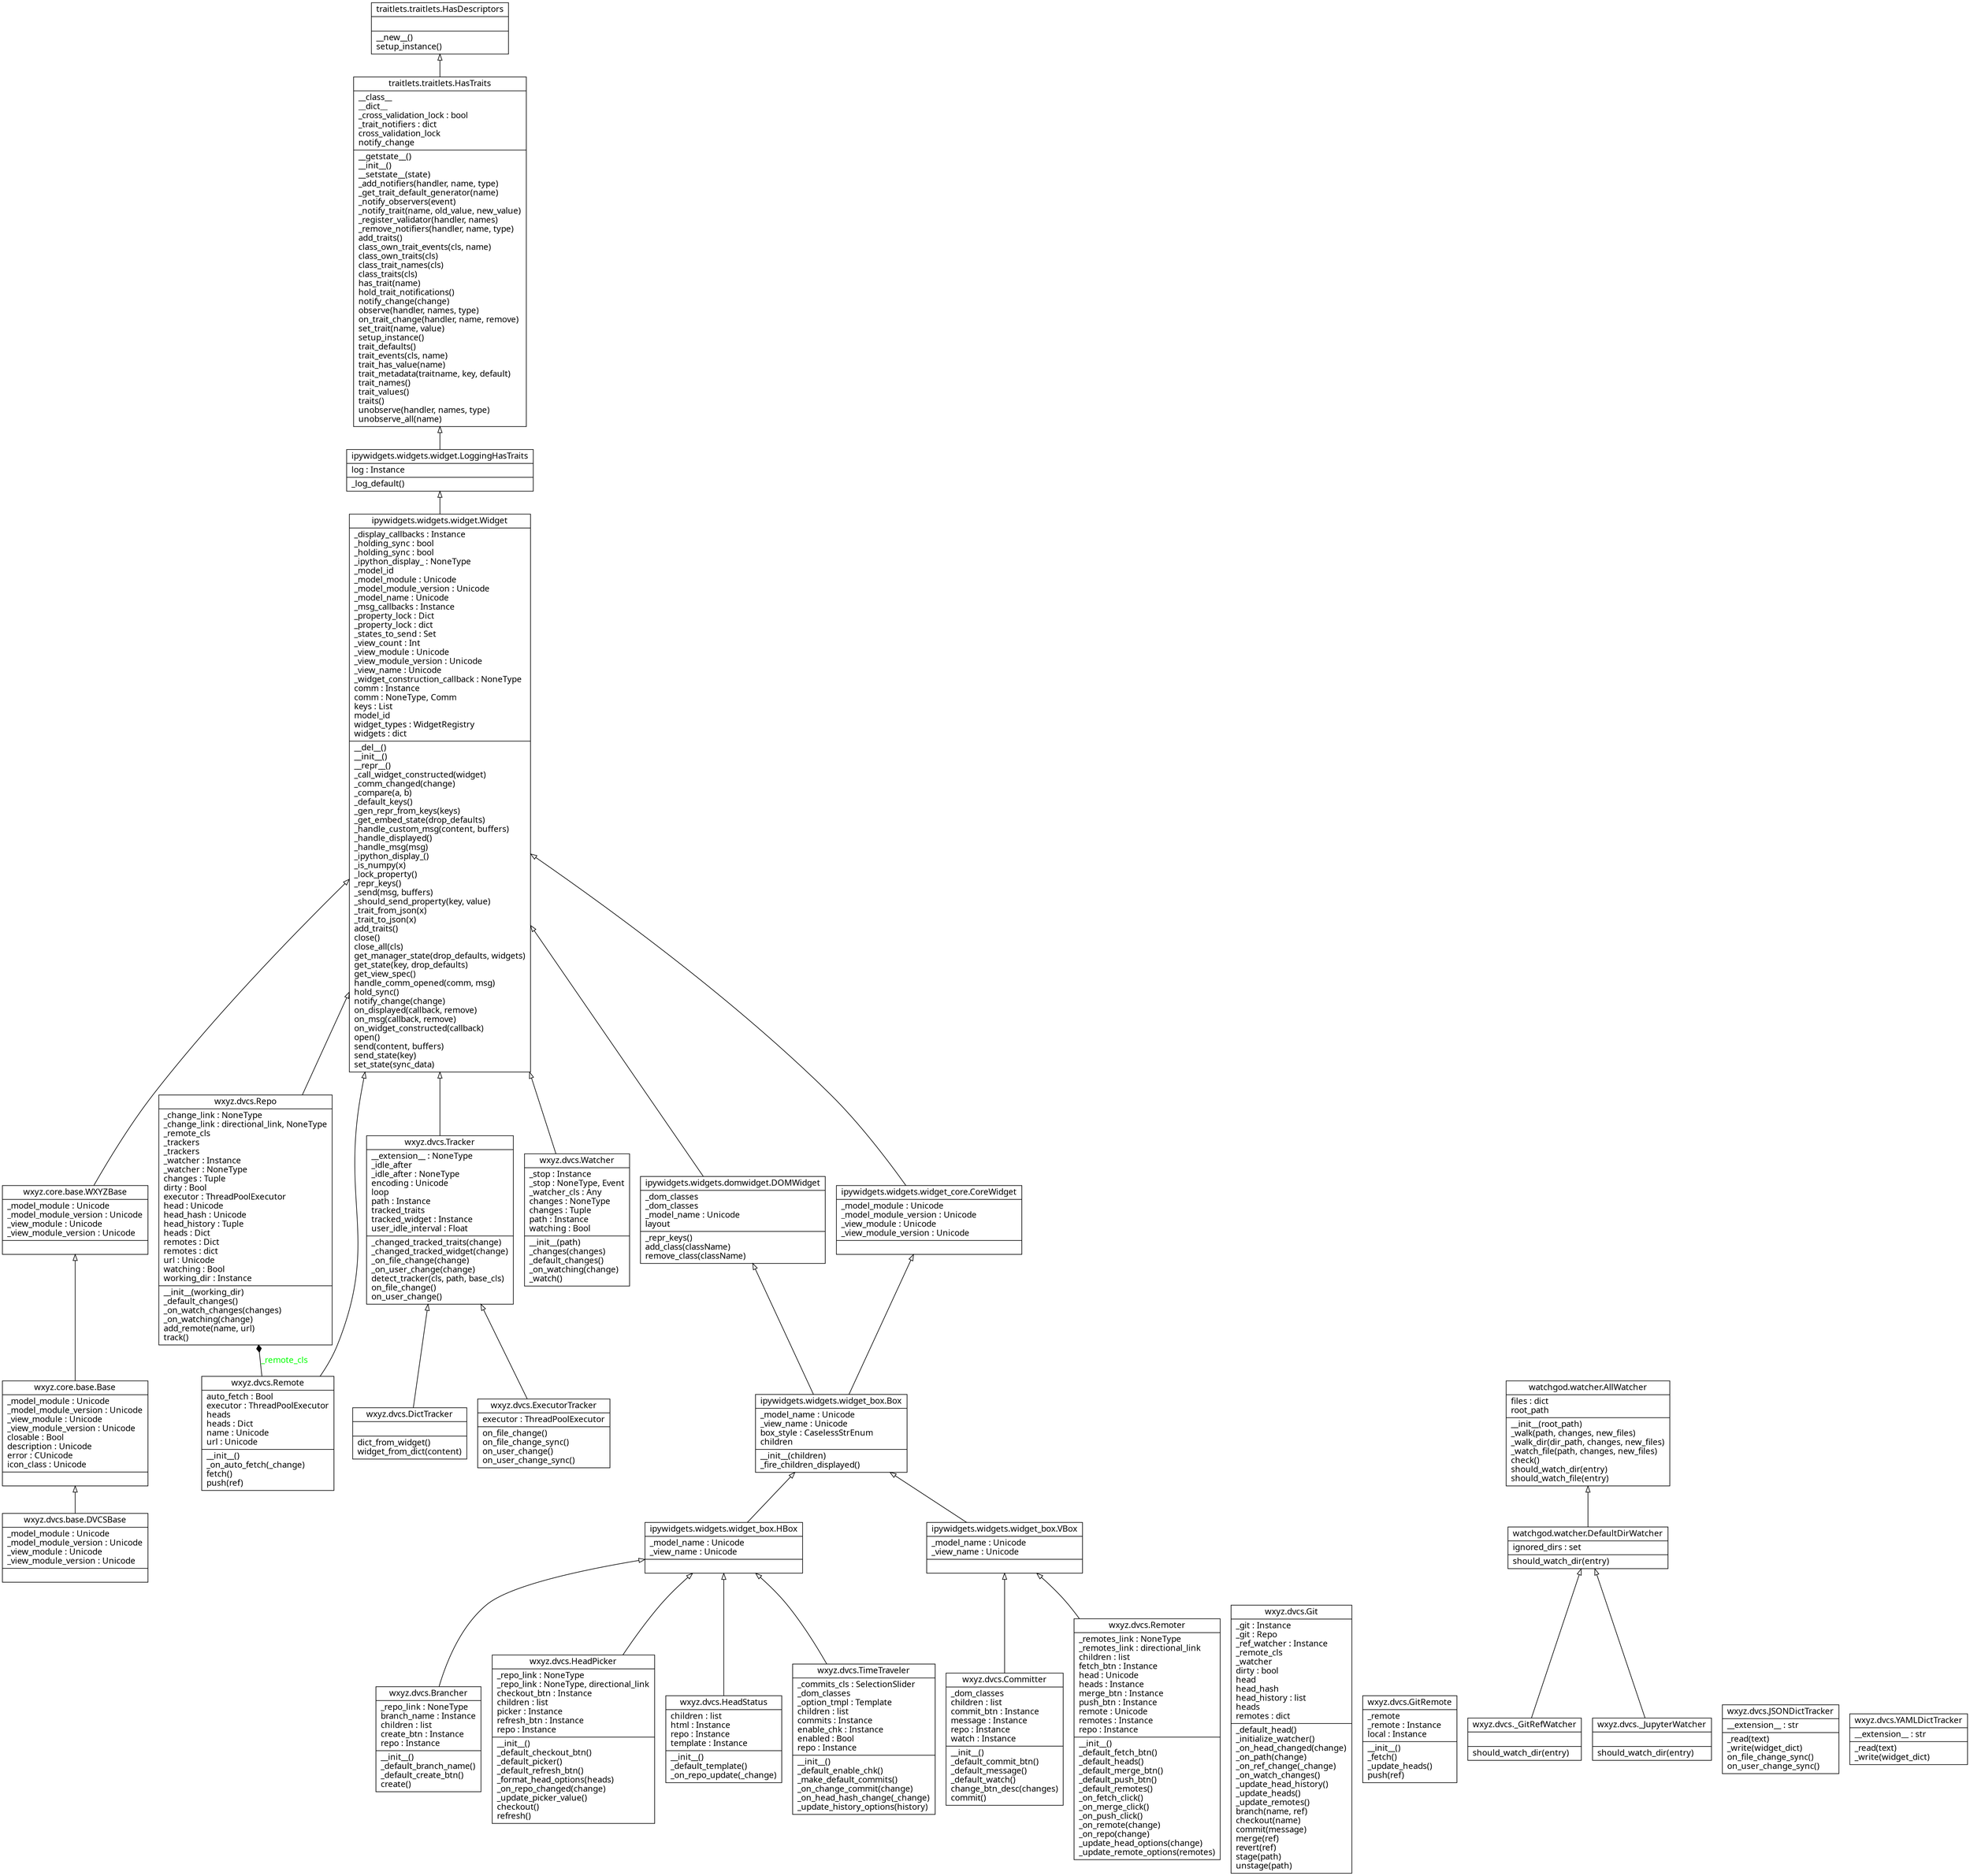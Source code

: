digraph "classes_dvcs" {

            graph [fontname = "sans-serif"];
            node [fontname = "sans-serif"];
            edge [fontname = "sans-serif"];
            
charset="utf-8"
rankdir=BT
"0" [label="{wxyz.dvcs.base.DVCSBase|_model_module : Unicode\l_model_module_version : Unicode\l_view_module : Unicode\l_view_module_version : Unicode\l|}", shape="record"];
"1" [label="{wxyz.dvcs.Remote|auto_fetch : Bool\lexecutor : ThreadPoolExecutor\lheads\lheads : Dict\lname : Unicode\lurl : Unicode\l|__init__()\l_on_auto_fetch(_change)\lfetch()\lpush(ref)\l}", shape="record"];
"2" [label="{wxyz.dvcs.Repo|_change_link : NoneType\l_change_link : directional_link, NoneType\l_remote_cls\l_trackers\l_trackers\l_watcher : Instance\l_watcher : NoneType\lchanges : Tuple\ldirty : Bool\lexecutor : ThreadPoolExecutor\lhead : Unicode\lhead_hash : Unicode\lhead_history : Tuple\lheads : Dict\lremotes : Dict\lremotes : dict\lurl : Unicode\lwatching : Bool\lworking_dir : Instance\l|__init__(working_dir)\l_default_changes()\l_on_watch_changes(changes)\l_on_watching(change)\ladd_remote(name, url)\ltrack()\l}", shape="record"];
"3" [label="{wxyz.dvcs.Git|_git : Instance\l_git : Repo\l_ref_watcher : Instance\l_remote_cls\l_watcher\ldirty : bool\lhead\lhead_hash\lhead_history : list\lheads\lremotes : dict\l|_default_head()\l_initialize_watcher()\l_on_head_changed(change)\l_on_path(change)\l_on_ref_change(_change)\l_on_watch_changes()\l_update_head_history()\l_update_heads()\l_update_remotes()\lbranch(name, ref)\lcheckout(name)\lcommit(message)\lmerge(ref)\lrevert(ref)\lstage(path)\lunstage(path)\l}", shape="record"];
"4" [label="{wxyz.dvcs.GitRemote|_remote\l_remote : Instance\llocal : Instance\l|__init__()\l_fetch()\l_update_heads()\lpush(ref)\l}", shape="record"];
"5" [label="{wxyz.dvcs._GitRefWatcher|\l|should_watch_dir(entry)\l}", shape="record"];
"6" [label="{wxyz.dvcs.Committer|_dom_classes\lchildren : list\lcommit_btn : Instance\lmessage : Instance\lrepo : Instance\lwatch : Instance\l|__init__()\l_default_commit_btn()\l_default_message()\l_default_watch()\lchange_btn_desc(changes)\lcommit()\l}", shape="record"];
"7" [label="{wxyz.dvcs.Brancher|_repo_link : NoneType\lbranch_name : Instance\lchildren : list\lcreate_btn : Instance\lrepo : Instance\l|__init__()\l_default_branch_name()\l_default_create_btn()\lcreate()\l}", shape="record"];
"8" [label="{wxyz.dvcs.HeadPicker|_repo_link : NoneType\l_repo_link : NoneType, directional_link\lcheckout_btn : Instance\lchildren : list\lpicker : Instance\lrefresh_btn : Instance\lrepo : Instance\l|__init__()\l_default_checkout_btn()\l_default_picker()\l_default_refresh_btn()\l_format_head_options(heads)\l_on_repo_changed(change)\l_update_picker_value()\lcheckout()\lrefresh()\l}", shape="record"];
"9" [label="{wxyz.dvcs.HeadStatus|children : list\lhtml : Instance\lrepo : Instance\ltemplate : Instance\l|__init__()\l_default_template()\l_on_repo_update(_change)\l}", shape="record"];
"10" [label="{wxyz.dvcs.Remoter|_remotes_link : NoneType\l_remotes_link : directional_link\lchildren : list\lfetch_btn : Instance\lhead : Unicode\lheads : Instance\lmerge_btn : Instance\lpush_btn : Instance\lremote : Unicode\lremotes : Instance\lrepo : Instance\l|__init__()\l_default_fetch_btn()\l_default_heads()\l_default_merge_btn()\l_default_push_btn()\l_default_remotes()\l_on_fetch_click()\l_on_merge_click()\l_on_push_click()\l_on_remote(change)\l_on_repo(change)\l_update_head_options(change)\l_update_remote_options(remotes)\l}", shape="record"];
"11" [label="{wxyz.dvcs.TimeTraveler|_commits_cls : SelectionSlider\l_dom_classes\l_option_tmpl : Template\lchildren : list\lcommits : Instance\lenable_chk : Instance\lenabled : Bool\lrepo : Instance\l|__init__()\l_default_enable_chk()\l_make_default_commits()\l_on_change_commit(change)\l_on_head_hash_change(_change)\l_update_history_options(history)\l}", shape="record"];
"12" [label="{wxyz.dvcs.DictTracker|\l|dict_from_widget()\lwidget_from_dict(content)\l}", shape="record"];
"13" [label="{wxyz.dvcs.ExecutorTracker|executor : ThreadPoolExecutor\l|on_file_change()\lon_file_change_sync()\lon_user_change()\lon_user_change_sync()\l}", shape="record"];
"14" [label="{wxyz.dvcs.Tracker|__extension__ : NoneType\l_idle_after\l_idle_after : NoneType\lencoding : Unicode\lloop\lpath : Instance\ltracked_traits\ltracked_widget : Instance\luser_idle_interval : Float\l|_changed_tracked_traits(change)\l_changed_tracked_widget(change)\l_on_file_change(change)\l_on_user_change(change)\ldetect_tracker(cls, path, base_cls)\lon_file_change()\lon_user_change()\l}", shape="record"];
"15" [label="{wxyz.dvcs.JSONDictTracker|__extension__ : str\l|_read(text)\l_write(widget_dict)\lon_file_change_sync()\lon_user_change_sync()\l}", shape="record"];
"16" [label="{wxyz.dvcs.YAMLDictTracker|__extension__ : str\l|_read(text)\l_write(widget_dict)\l}", shape="record"];
"17" [label="{wxyz.dvcs.Watcher|_stop : Instance\l_stop : NoneType, Event\l_watcher_cls : Any\lchanges : NoneType\lchanges : Tuple\lpath : Instance\lwatching : Bool\l|__init__(path)\l_changes(changes)\l_default_changes()\l_on_watching(change)\l_watch()\l}", shape="record"];
"18" [label="{wxyz.dvcs._JupyterWatcher|\l|should_watch_dir(entry)\l}", shape="record"];
"19" [label="{ipywidgets.widgets.domwidget.DOMWidget|_dom_classes\l_dom_classes\l_model_name : Unicode\llayout\l|_repr_keys()\ladd_class(className)\lremove_class(className)\l}", shape="record"];
"20" [label="{ipywidgets.widgets.widget.LoggingHasTraits|log : Instance\l|_log_default()\l}", shape="record"];
"21" [label="{ipywidgets.widgets.widget.Widget|_display_callbacks : Instance\l_holding_sync : bool\l_holding_sync : bool\l_ipython_display_ : NoneType\l_model_id\l_model_module : Unicode\l_model_module_version : Unicode\l_model_name : Unicode\l_msg_callbacks : Instance\l_property_lock : Dict\l_property_lock : dict\l_states_to_send : Set\l_view_count : Int\l_view_module : Unicode\l_view_module_version : Unicode\l_view_name : Unicode\l_widget_construction_callback : NoneType\lcomm : Instance\lcomm : NoneType, Comm\lkeys : List\lmodel_id\lwidget_types : WidgetRegistry\lwidgets : dict\l|__del__()\l__init__()\l__repr__()\l_call_widget_constructed(widget)\l_comm_changed(change)\l_compare(a, b)\l_default_keys()\l_gen_repr_from_keys(keys)\l_get_embed_state(drop_defaults)\l_handle_custom_msg(content, buffers)\l_handle_displayed()\l_handle_msg(msg)\l_ipython_display_()\l_is_numpy(x)\l_lock_property()\l_repr_keys()\l_send(msg, buffers)\l_should_send_property(key, value)\l_trait_from_json(x)\l_trait_to_json(x)\ladd_traits()\lclose()\lclose_all(cls)\lget_manager_state(drop_defaults, widgets)\lget_state(key, drop_defaults)\lget_view_spec()\lhandle_comm_opened(comm, msg)\lhold_sync()\lnotify_change(change)\lon_displayed(callback, remove)\lon_msg(callback, remove)\lon_widget_constructed(callback)\lopen()\lsend(content, buffers)\lsend_state(key)\lset_state(sync_data)\l}", shape="record"];
"22" [label="{ipywidgets.widgets.widget_box.Box|_model_name : Unicode\l_view_name : Unicode\lbox_style : CaselessStrEnum\lchildren\l|__init__(children)\l_fire_children_displayed()\l}", shape="record"];
"23" [label="{ipywidgets.widgets.widget_box.HBox|_model_name : Unicode\l_view_name : Unicode\l|}", shape="record"];
"24" [label="{ipywidgets.widgets.widget_box.VBox|_model_name : Unicode\l_view_name : Unicode\l|}", shape="record"];
"25" [label="{ipywidgets.widgets.widget_core.CoreWidget|_model_module : Unicode\l_model_module_version : Unicode\l_view_module : Unicode\l_view_module_version : Unicode\l|}", shape="record"];
"26" [label="{traitlets.traitlets.HasDescriptors|\l|__new__()\lsetup_instance()\l}", shape="record"];
"27" [label="{traitlets.traitlets.HasTraits|__class__\l__dict__\l_cross_validation_lock : bool\l_trait_notifiers : dict\lcross_validation_lock\lnotify_change\l|__getstate__()\l__init__()\l__setstate__(state)\l_add_notifiers(handler, name, type)\l_get_trait_default_generator(name)\l_notify_observers(event)\l_notify_trait(name, old_value, new_value)\l_register_validator(handler, names)\l_remove_notifiers(handler, name, type)\ladd_traits()\lclass_own_trait_events(cls, name)\lclass_own_traits(cls)\lclass_trait_names(cls)\lclass_traits(cls)\lhas_trait(name)\lhold_trait_notifications()\lnotify_change(change)\lobserve(handler, names, type)\lon_trait_change(handler, name, remove)\lset_trait(name, value)\lsetup_instance()\ltrait_defaults()\ltrait_events(cls, name)\ltrait_has_value(name)\ltrait_metadata(traitname, key, default)\ltrait_names()\ltrait_values()\ltraits()\lunobserve(handler, names, type)\lunobserve_all(name)\l}", shape="record"];
"28" [label="{watchgod.watcher.AllWatcher|files : dict\lroot_path\l|__init__(root_path)\l_walk(path, changes, new_files)\l_walk_dir(dir_path, changes, new_files)\l_watch_file(path, changes, new_files)\lcheck()\lshould_watch_dir(entry)\lshould_watch_file(entry)\l}", shape="record"];
"29" [label="{watchgod.watcher.DefaultDirWatcher|ignored_dirs : set\l|should_watch_dir(entry)\l}", shape="record"];
"30" [label="{wxyz.core.base.Base|_model_module : Unicode\l_model_module_version : Unicode\l_view_module : Unicode\l_view_module_version : Unicode\lclosable : Bool\ldescription : Unicode\lerror : CUnicode\licon_class : Unicode\l|}", shape="record"];
"31" [label="{wxyz.core.base.WXYZBase|_model_module : Unicode\l_model_module_version : Unicode\l_view_module : Unicode\l_view_module_version : Unicode\l|}", shape="record"];
"0" -> "30" [arrowhead="empty", arrowtail="none"];
"1" -> "21" [arrowhead="empty", arrowtail="none"];
"2" -> "21" [arrowhead="empty", arrowtail="none"];
"5" -> "29" [arrowhead="empty", arrowtail="none"];
"6" -> "24" [arrowhead="empty", arrowtail="none"];
"7" -> "23" [arrowhead="empty", arrowtail="none"];
"8" -> "23" [arrowhead="empty", arrowtail="none"];
"9" -> "23" [arrowhead="empty", arrowtail="none"];
"10" -> "24" [arrowhead="empty", arrowtail="none"];
"11" -> "23" [arrowhead="empty", arrowtail="none"];
"12" -> "14" [arrowhead="empty", arrowtail="none"];
"13" -> "14" [arrowhead="empty", arrowtail="none"];
"14" -> "21" [arrowhead="empty", arrowtail="none"];
"17" -> "21" [arrowhead="empty", arrowtail="none"];
"18" -> "29" [arrowhead="empty", arrowtail="none"];
"19" -> "21" [arrowhead="empty", arrowtail="none"];
"20" -> "27" [arrowhead="empty", arrowtail="none"];
"21" -> "20" [arrowhead="empty", arrowtail="none"];
"22" -> "19" [arrowhead="empty", arrowtail="none"];
"22" -> "25" [arrowhead="empty", arrowtail="none"];
"23" -> "22" [arrowhead="empty", arrowtail="none"];
"24" -> "22" [arrowhead="empty", arrowtail="none"];
"25" -> "21" [arrowhead="empty", arrowtail="none"];
"27" -> "26" [arrowhead="empty", arrowtail="none"];
"29" -> "28" [arrowhead="empty", arrowtail="none"];
"30" -> "31" [arrowhead="empty", arrowtail="none"];
"31" -> "21" [arrowhead="empty", arrowtail="none"];
"1" -> "2" [arrowhead="diamond", arrowtail="none", fontcolor="green", label="_remote_cls", style="solid"];
}